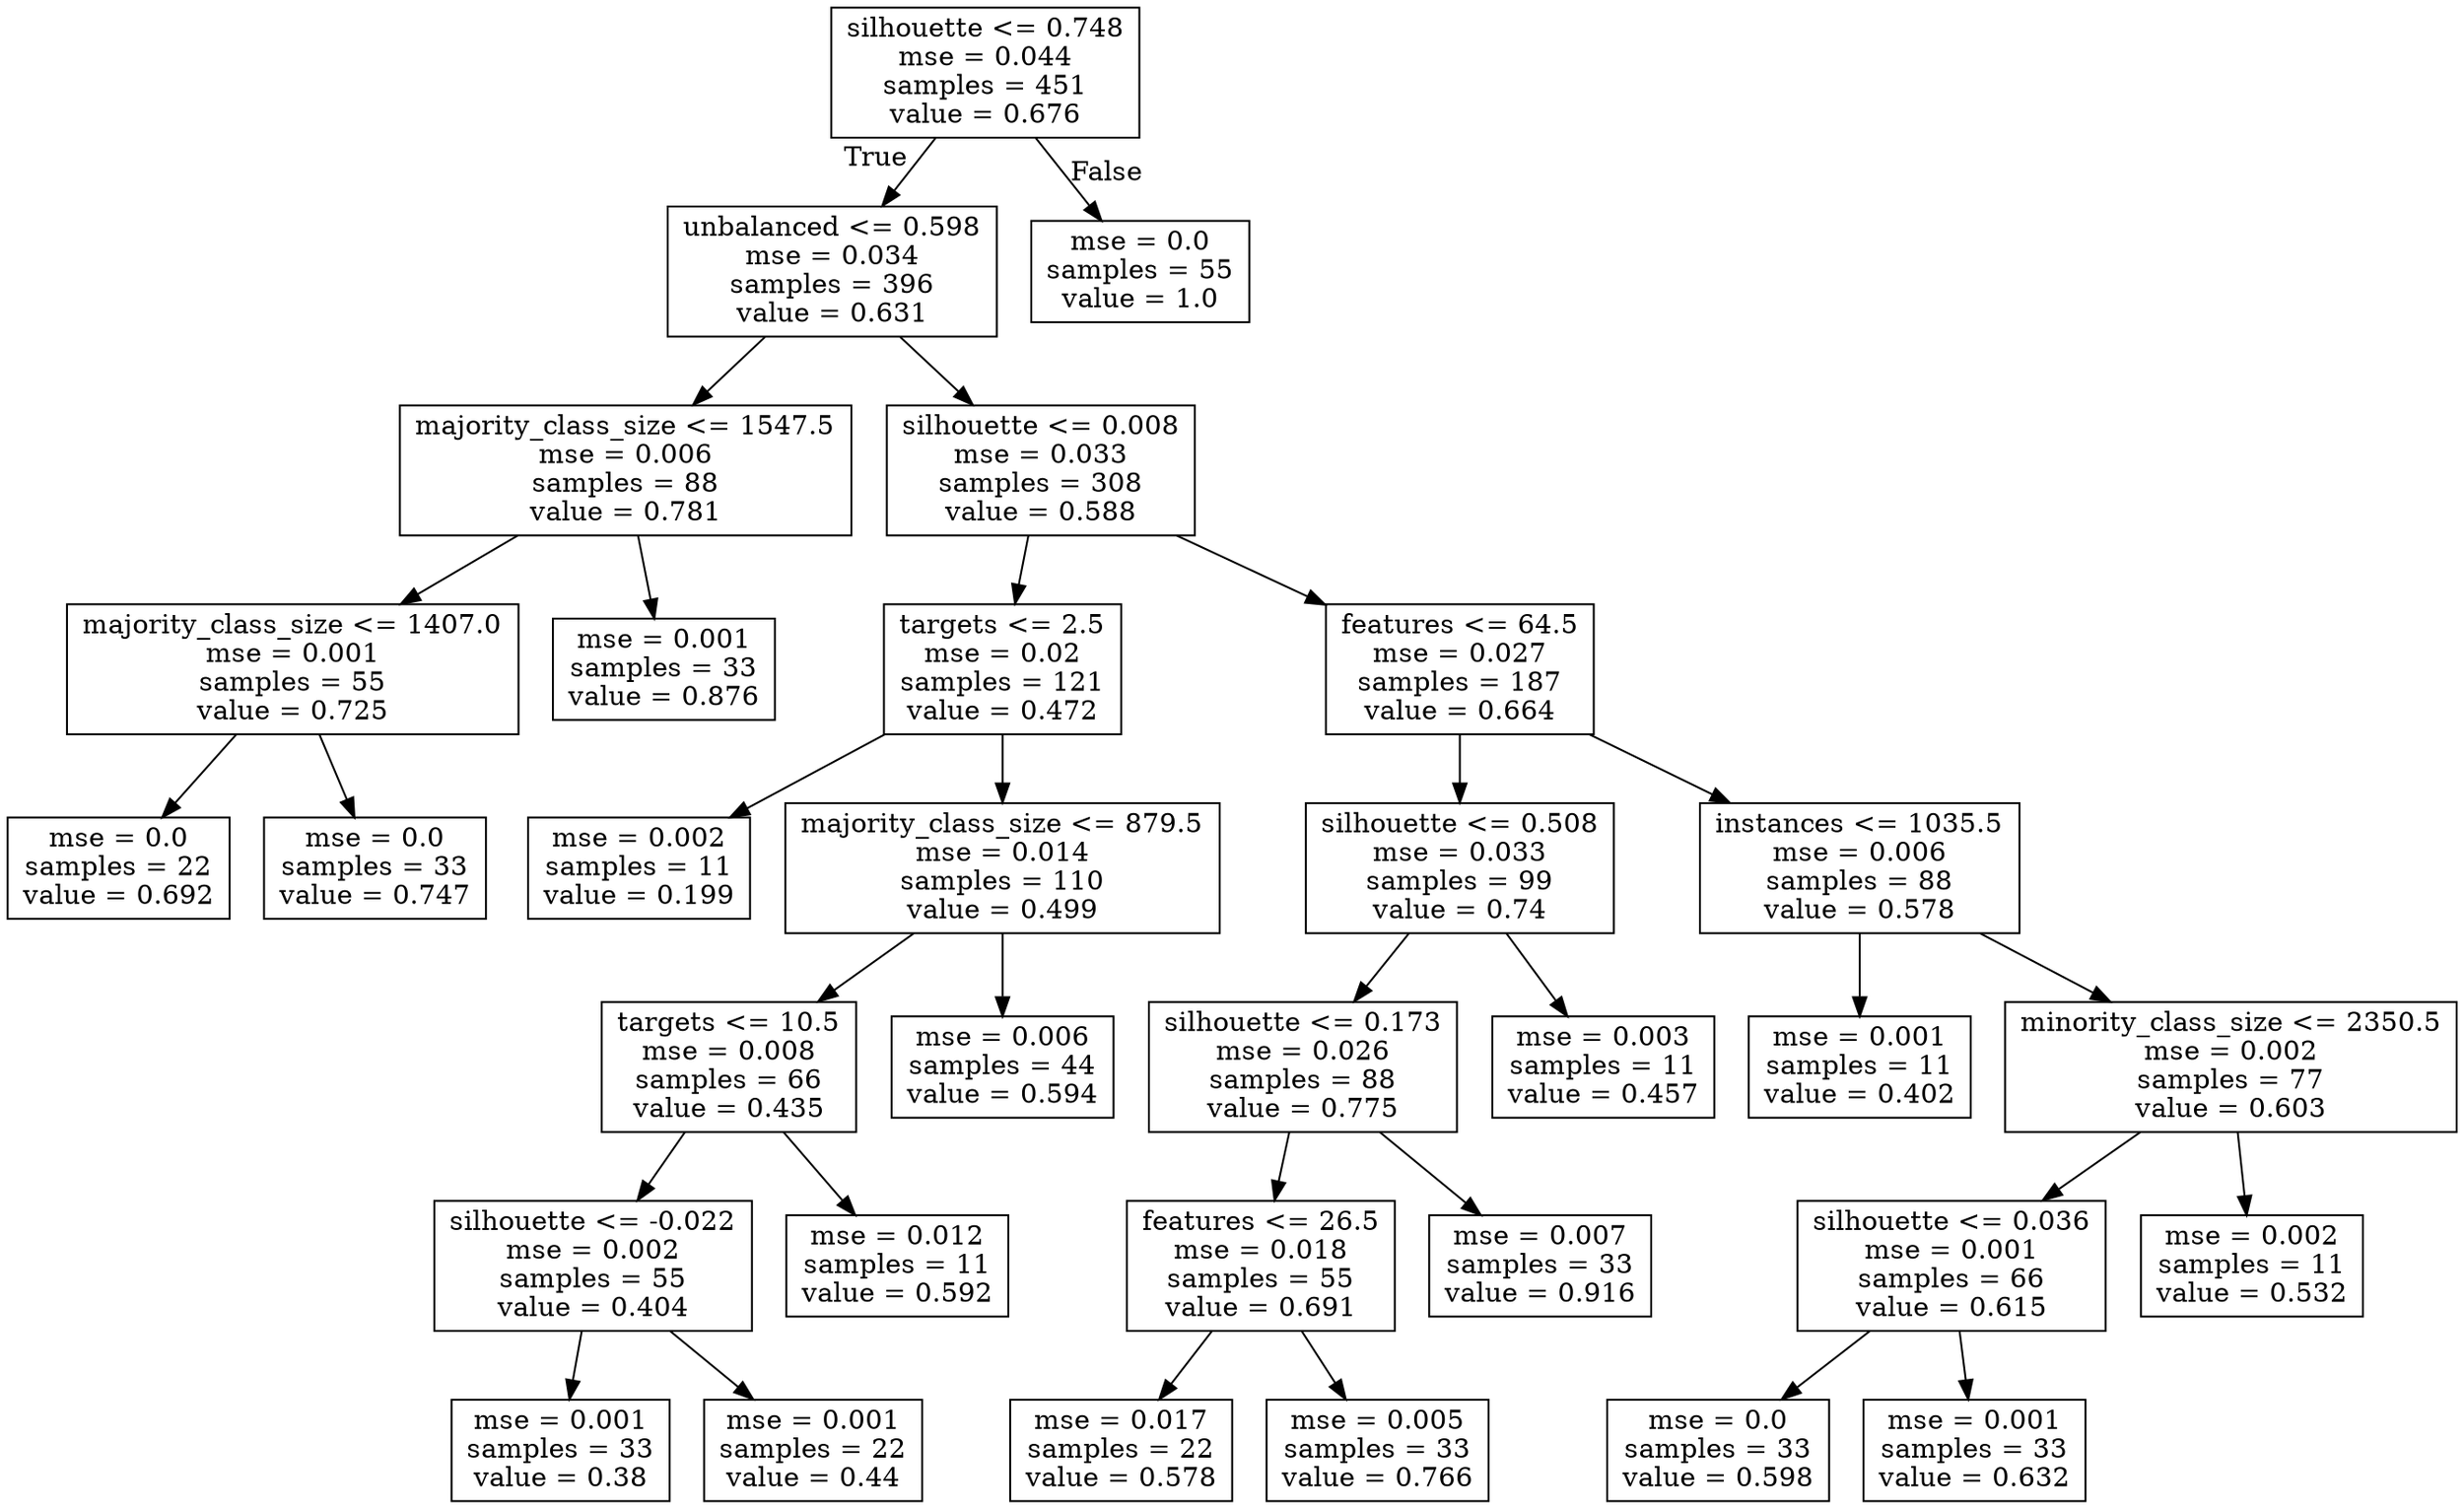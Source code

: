 digraph Tree {
node [shape=box] ;
0 [label="silhouette <= 0.748\nmse = 0.044\nsamples = 451\nvalue = 0.676"] ;
1 [label="unbalanced <= 0.598\nmse = 0.034\nsamples = 396\nvalue = 0.631"] ;
0 -> 1 [labeldistance=2.5, labelangle=45, headlabel="True"] ;
2 [label="majority_class_size <= 1547.5\nmse = 0.006\nsamples = 88\nvalue = 0.781"] ;
1 -> 2 ;
3 [label="majority_class_size <= 1407.0\nmse = 0.001\nsamples = 55\nvalue = 0.725"] ;
2 -> 3 ;
4 [label="mse = 0.0\nsamples = 22\nvalue = 0.692"] ;
3 -> 4 ;
5 [label="mse = 0.0\nsamples = 33\nvalue = 0.747"] ;
3 -> 5 ;
6 [label="mse = 0.001\nsamples = 33\nvalue = 0.876"] ;
2 -> 6 ;
7 [label="silhouette <= 0.008\nmse = 0.033\nsamples = 308\nvalue = 0.588"] ;
1 -> 7 ;
8 [label="targets <= 2.5\nmse = 0.02\nsamples = 121\nvalue = 0.472"] ;
7 -> 8 ;
9 [label="mse = 0.002\nsamples = 11\nvalue = 0.199"] ;
8 -> 9 ;
10 [label="majority_class_size <= 879.5\nmse = 0.014\nsamples = 110\nvalue = 0.499"] ;
8 -> 10 ;
11 [label="targets <= 10.5\nmse = 0.008\nsamples = 66\nvalue = 0.435"] ;
10 -> 11 ;
12 [label="silhouette <= -0.022\nmse = 0.002\nsamples = 55\nvalue = 0.404"] ;
11 -> 12 ;
13 [label="mse = 0.001\nsamples = 33\nvalue = 0.38"] ;
12 -> 13 ;
14 [label="mse = 0.001\nsamples = 22\nvalue = 0.44"] ;
12 -> 14 ;
15 [label="mse = 0.012\nsamples = 11\nvalue = 0.592"] ;
11 -> 15 ;
16 [label="mse = 0.006\nsamples = 44\nvalue = 0.594"] ;
10 -> 16 ;
17 [label="features <= 64.5\nmse = 0.027\nsamples = 187\nvalue = 0.664"] ;
7 -> 17 ;
18 [label="silhouette <= 0.508\nmse = 0.033\nsamples = 99\nvalue = 0.74"] ;
17 -> 18 ;
19 [label="silhouette <= 0.173\nmse = 0.026\nsamples = 88\nvalue = 0.775"] ;
18 -> 19 ;
20 [label="features <= 26.5\nmse = 0.018\nsamples = 55\nvalue = 0.691"] ;
19 -> 20 ;
21 [label="mse = 0.017\nsamples = 22\nvalue = 0.578"] ;
20 -> 21 ;
22 [label="mse = 0.005\nsamples = 33\nvalue = 0.766"] ;
20 -> 22 ;
23 [label="mse = 0.007\nsamples = 33\nvalue = 0.916"] ;
19 -> 23 ;
24 [label="mse = 0.003\nsamples = 11\nvalue = 0.457"] ;
18 -> 24 ;
25 [label="instances <= 1035.5\nmse = 0.006\nsamples = 88\nvalue = 0.578"] ;
17 -> 25 ;
26 [label="mse = 0.001\nsamples = 11\nvalue = 0.402"] ;
25 -> 26 ;
27 [label="minority_class_size <= 2350.5\nmse = 0.002\nsamples = 77\nvalue = 0.603"] ;
25 -> 27 ;
28 [label="silhouette <= 0.036\nmse = 0.001\nsamples = 66\nvalue = 0.615"] ;
27 -> 28 ;
29 [label="mse = 0.0\nsamples = 33\nvalue = 0.598"] ;
28 -> 29 ;
30 [label="mse = 0.001\nsamples = 33\nvalue = 0.632"] ;
28 -> 30 ;
31 [label="mse = 0.002\nsamples = 11\nvalue = 0.532"] ;
27 -> 31 ;
32 [label="mse = 0.0\nsamples = 55\nvalue = 1.0"] ;
0 -> 32 [labeldistance=2.5, labelangle=-45, headlabel="False"] ;
}